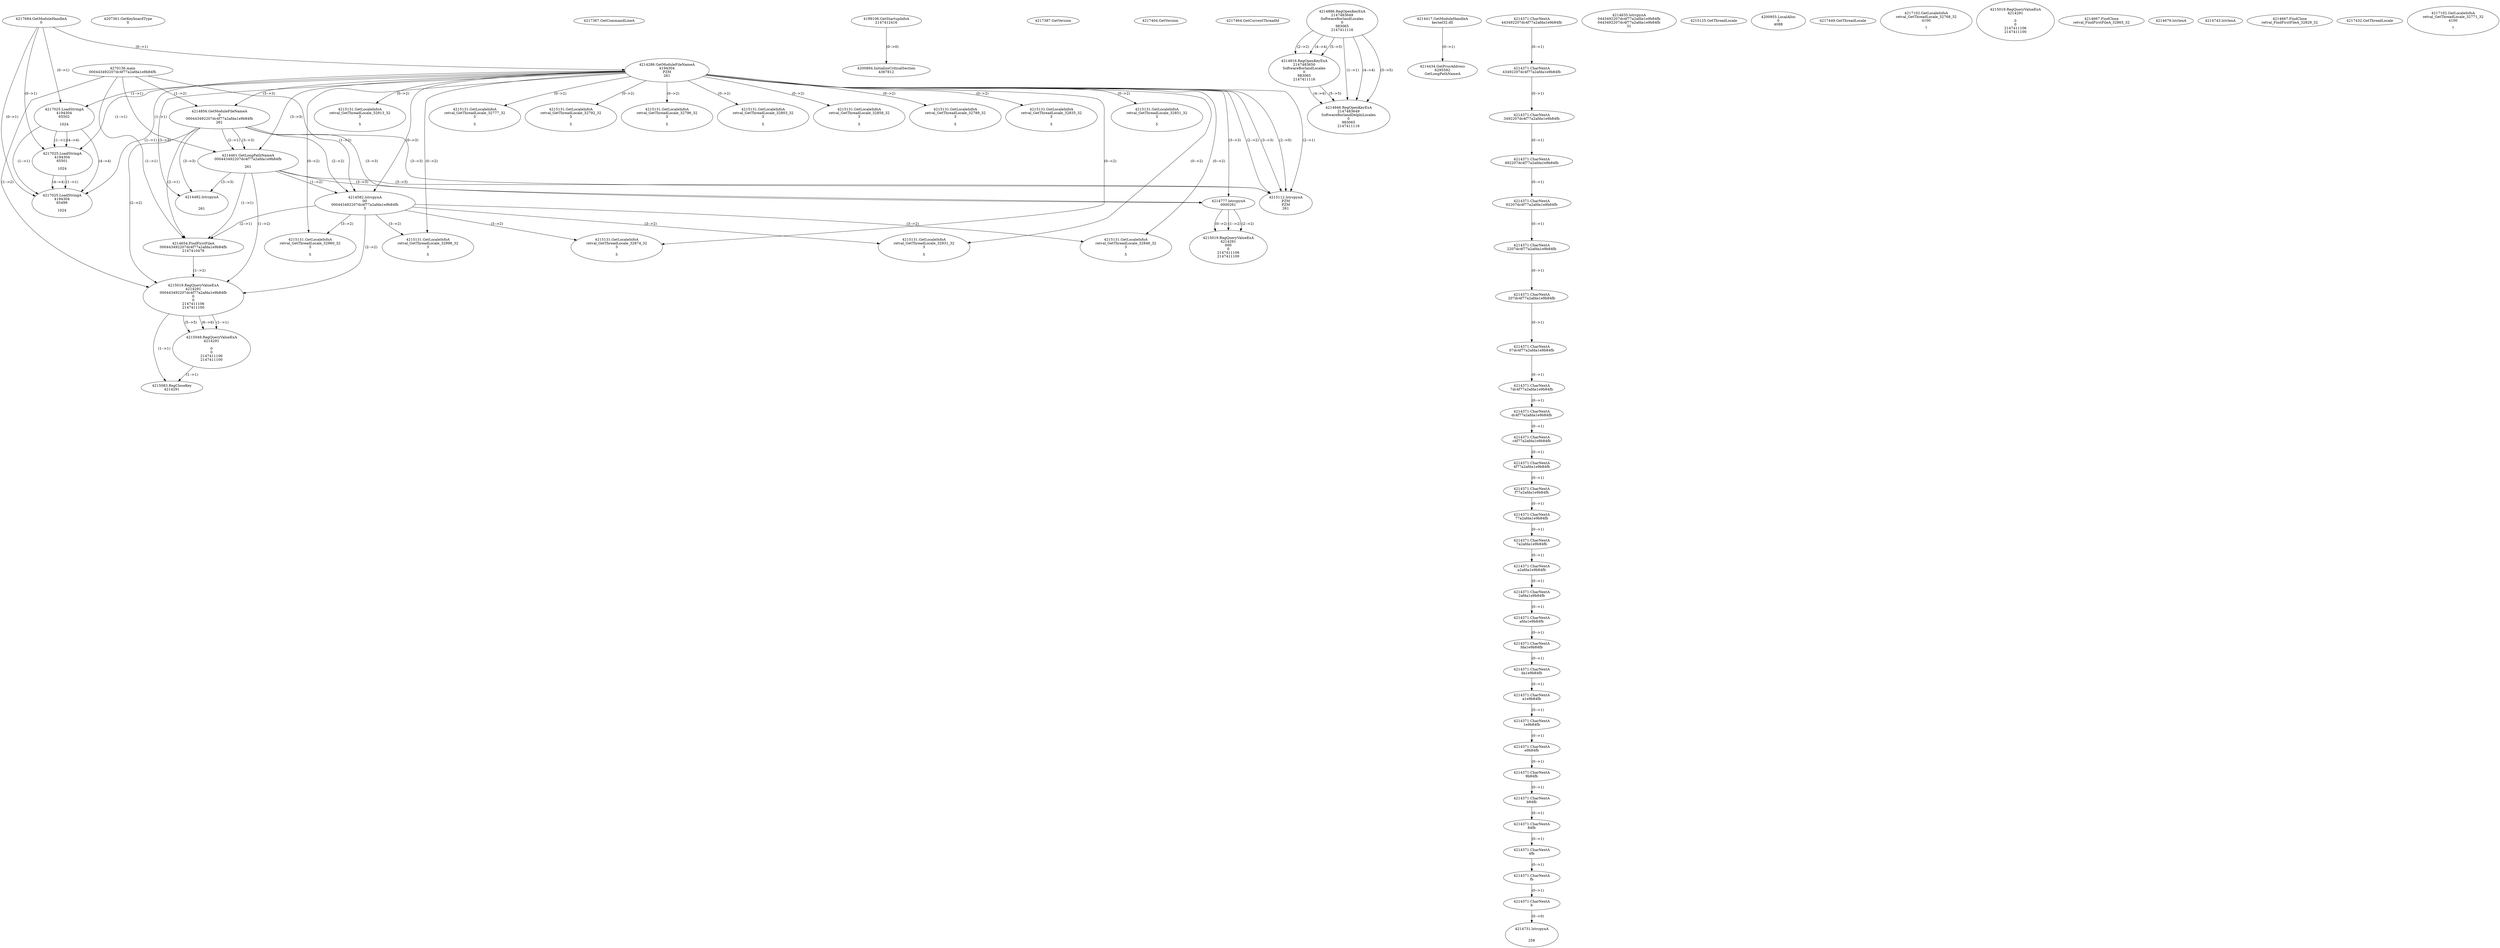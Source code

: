 // Global SCDG with merge call
digraph {
	0 [label="4270136.main
000443492207dc4f77a2afda1e9b84fb"]
	1 [label="4217684.GetModuleHandleA
0"]
	2 [label="4207361.GetKeyboardType
0"]
	3 [label="4217367.GetCommandLineA
"]
	4 [label="4199106.GetStartupInfoA
2147412416"]
	5 [label="4217387.GetVersion
"]
	6 [label="4217404.GetVersion
"]
	7 [label="4217464.GetCurrentThreadId
"]
	8 [label="4214286.GetModuleFileNameA
4194304
PZM
261"]
	1 -> 8 [label="(0-->1)"]
	9 [label="4214856.GetModuleFileNameA
0
000443492207dc4f77a2afda1e9b84fb
261"]
	0 -> 9 [label="(1-->2)"]
	8 -> 9 [label="(3-->3)"]
	10 [label="4214886.RegOpenKeyExA
2147483649
Software\Borland\Locales
0
983065
2147411116"]
	11 [label="4214417.GetModuleHandleA
kernel32.dll"]
	12 [label="4214434.GetProcAddress
6295592
GetLongPathNameA"]
	11 -> 12 [label="(0-->1)"]
	13 [label="4214461.GetLongPathNameA
000443492207dc4f77a2afda1e9b84fb

261"]
	0 -> 13 [label="(1-->1)"]
	9 -> 13 [label="(2-->1)"]
	8 -> 13 [label="(3-->3)"]
	9 -> 13 [label="(3-->3)"]
	14 [label="4214582.lstrcpynA
00
000443492207dc4f77a2afda1e9b84fb
3"]
	0 -> 14 [label="(1-->2)"]
	9 -> 14 [label="(2-->2)"]
	13 -> 14 [label="(1-->2)"]
	8 -> 14 [label="(0-->3)"]
	15 [label="4214371.CharNextA
443492207dc4f77a2afda1e9b84fb"]
	16 [label="4214371.CharNextA
43492207dc4f77a2afda1e9b84fb"]
	15 -> 16 [label="(0-->1)"]
	17 [label="4214371.CharNextA
3492207dc4f77a2afda1e9b84fb"]
	16 -> 17 [label="(0-->1)"]
	18 [label="4214371.CharNextA
492207dc4f77a2afda1e9b84fb"]
	17 -> 18 [label="(0-->1)"]
	19 [label="4214371.CharNextA
92207dc4f77a2afda1e9b84fb"]
	18 -> 19 [label="(0-->1)"]
	20 [label="4214371.CharNextA
2207dc4f77a2afda1e9b84fb"]
	19 -> 20 [label="(0-->1)"]
	21 [label="4214371.CharNextA
207dc4f77a2afda1e9b84fb"]
	20 -> 21 [label="(0-->1)"]
	22 [label="4214371.CharNextA
07dc4f77a2afda1e9b84fb"]
	21 -> 22 [label="(0-->1)"]
	23 [label="4214371.CharNextA
7dc4f77a2afda1e9b84fb"]
	22 -> 23 [label="(0-->1)"]
	24 [label="4214371.CharNextA
dc4f77a2afda1e9b84fb"]
	23 -> 24 [label="(0-->1)"]
	25 [label="4214371.CharNextA
c4f77a2afda1e9b84fb"]
	24 -> 25 [label="(0-->1)"]
	26 [label="4214371.CharNextA
4f77a2afda1e9b84fb"]
	25 -> 26 [label="(0-->1)"]
	27 [label="4214371.CharNextA
f77a2afda1e9b84fb"]
	26 -> 27 [label="(0-->1)"]
	28 [label="4214371.CharNextA
77a2afda1e9b84fb"]
	27 -> 28 [label="(0-->1)"]
	29 [label="4214371.CharNextA
7a2afda1e9b84fb"]
	28 -> 29 [label="(0-->1)"]
	30 [label="4214371.CharNextA
a2afda1e9b84fb"]
	29 -> 30 [label="(0-->1)"]
	31 [label="4214371.CharNextA
2afda1e9b84fb"]
	30 -> 31 [label="(0-->1)"]
	32 [label="4214371.CharNextA
afda1e9b84fb"]
	31 -> 32 [label="(0-->1)"]
	33 [label="4214371.CharNextA
fda1e9b84fb"]
	32 -> 33 [label="(0-->1)"]
	34 [label="4214371.CharNextA
da1e9b84fb"]
	33 -> 34 [label="(0-->1)"]
	35 [label="4214371.CharNextA
a1e9b84fb"]
	34 -> 35 [label="(0-->1)"]
	36 [label="4214371.CharNextA
1e9b84fb"]
	35 -> 36 [label="(0-->1)"]
	37 [label="4214371.CharNextA
e9b84fb"]
	36 -> 37 [label="(0-->1)"]
	38 [label="4214371.CharNextA
9b84fb"]
	37 -> 38 [label="(0-->1)"]
	39 [label="4214371.CharNextA
b84fb"]
	38 -> 39 [label="(0-->1)"]
	40 [label="4214371.CharNextA
84fb"]
	39 -> 40 [label="(0-->1)"]
	41 [label="4214371.CharNextA
4fb"]
	40 -> 41 [label="(0-->1)"]
	42 [label="4214371.CharNextA
fb"]
	41 -> 42 [label="(0-->1)"]
	43 [label="4214371.CharNextA
b"]
	42 -> 43 [label="(0-->1)"]
	44 [label="4214635.lstrcpynA
0443492207dc4f77a2afda1e9b84fb
0443492207dc4f77a2afda1e9b84fb
31"]
	45 [label="4214654.FindFirstFileA
000443492207dc4f77a2afda1e9b84fb
2147410478"]
	0 -> 45 [label="(1-->1)"]
	9 -> 45 [label="(2-->1)"]
	13 -> 45 [label="(1-->1)"]
	14 -> 45 [label="(2-->1)"]
	46 [label="4215019.RegQueryValueExA
4214291
000443492207dc4f77a2afda1e9b84fb
0
0
2147411106
2147411100"]
	0 -> 46 [label="(1-->2)"]
	9 -> 46 [label="(2-->2)"]
	13 -> 46 [label="(1-->2)"]
	14 -> 46 [label="(2-->2)"]
	45 -> 46 [label="(1-->2)"]
	47 [label="4215049.RegQueryValueExA
4214291

0
0
2147411106
2147411100"]
	46 -> 47 [label="(1-->1)"]
	46 -> 47 [label="(5-->5)"]
	46 -> 47 [label="(6-->6)"]
	48 [label="4215083.RegCloseKey
4214291"]
	46 -> 48 [label="(1-->1)"]
	47 -> 48 [label="(1-->1)"]
	49 [label="4215112.lstrcpynA
PZM
PZM
261"]
	8 -> 49 [label="(2-->1)"]
	8 -> 49 [label="(2-->2)"]
	8 -> 49 [label="(3-->3)"]
	9 -> 49 [label="(3-->3)"]
	13 -> 49 [label="(3-->3)"]
	8 -> 49 [label="(2-->0)"]
	50 [label="4215125.GetThreadLocale
"]
	51 [label="4215131.GetLocaleInfoA
retval_GetThreadLocale_32846_32
3

5"]
	8 -> 51 [label="(0-->2)"]
	14 -> 51 [label="(3-->2)"]
	52 [label="4217025.LoadStringA
4194304
65502

1024"]
	1 -> 52 [label="(0-->1)"]
	8 -> 52 [label="(1-->1)"]
	53 [label="4217025.LoadStringA
4194304
65501

1024"]
	1 -> 53 [label="(0-->1)"]
	8 -> 53 [label="(1-->1)"]
	52 -> 53 [label="(1-->1)"]
	52 -> 53 [label="(4-->4)"]
	54 [label="4217025.LoadStringA
4194304
65499

1024"]
	1 -> 54 [label="(0-->1)"]
	8 -> 54 [label="(1-->1)"]
	52 -> 54 [label="(1-->1)"]
	53 -> 54 [label="(1-->1)"]
	52 -> 54 [label="(4-->4)"]
	53 -> 54 [label="(4-->4)"]
	55 [label="4200894.InitializeCriticalSection
4367812"]
	4 -> 55 [label="(0-->0)"]
	56 [label="4200955.LocalAlloc
0
4088"]
	57 [label="4217449.GetThreadLocale
"]
	58 [label="4217102.GetLocaleInfoA
retval_GetThreadLocale_32768_32
4100

7"]
	59 [label="4214916.RegOpenKeyExA
2147483650
Software\Borland\Locales
0
983065
2147411116"]
	10 -> 59 [label="(2-->2)"]
	10 -> 59 [label="(4-->4)"]
	10 -> 59 [label="(5-->5)"]
	60 [label="4214482.lstrcpynA


261"]
	8 -> 60 [label="(3-->3)"]
	9 -> 60 [label="(3-->3)"]
	13 -> 60 [label="(3-->3)"]
	61 [label="4215019.RegQueryValueExA
4214291

0
0
2147411106
2147411100"]
	62 [label="4215131.GetLocaleInfoA
retval_GetThreadLocale_32913_32
3

5"]
	8 -> 62 [label="(0-->2)"]
	63 [label="4214667.FindClose
retval_FindFirstFileA_32865_32"]
	64 [label="4214679.lstrlenA
"]
	65 [label="4214731.lstrcpynA


258"]
	43 -> 65 [label="(0-->0)"]
	66 [label="4214743.lstrlenA
"]
	67 [label="4214777.lstrcpynA
00\
00\
261"]
	8 -> 67 [label="(3-->3)"]
	9 -> 67 [label="(3-->3)"]
	13 -> 67 [label="(3-->3)"]
	68 [label="4215019.RegQueryValueExA
4214291
00\
0
0
2147411106
2147411100"]
	67 -> 68 [label="(1-->2)"]
	67 -> 68 [label="(2-->2)"]
	67 -> 68 [label="(0-->2)"]
	69 [label="4215131.GetLocaleInfoA
retval_GetThreadLocale_32960_32
3

5"]
	8 -> 69 [label="(0-->2)"]
	14 -> 69 [label="(3-->2)"]
	70 [label="4215131.GetLocaleInfoA
retval_GetThreadLocale_32996_32
3

5"]
	8 -> 70 [label="(0-->2)"]
	14 -> 70 [label="(3-->2)"]
	71 [label="4214946.RegOpenKeyExA
2147483649
Software\Borland\Delphi\Locales
0
983065
2147411116"]
	10 -> 71 [label="(1-->1)"]
	10 -> 71 [label="(4-->4)"]
	59 -> 71 [label="(4-->4)"]
	10 -> 71 [label="(5-->5)"]
	59 -> 71 [label="(5-->5)"]
	72 [label="4215131.GetLocaleInfoA
retval_GetThreadLocale_32777_32
3

5"]
	8 -> 72 [label="(0-->2)"]
	73 [label="4215131.GetLocaleInfoA
retval_GetThreadLocale_32792_32
3

5"]
	8 -> 73 [label="(0-->2)"]
	74 [label="4215131.GetLocaleInfoA
retval_GetThreadLocale_32796_32
3

5"]
	8 -> 74 [label="(0-->2)"]
	75 [label="4215131.GetLocaleInfoA
retval_GetThreadLocale_32803_32
3

5"]
	8 -> 75 [label="(0-->2)"]
	76 [label="4215131.GetLocaleInfoA
retval_GetThreadLocale_32858_32
3

5"]
	8 -> 76 [label="(0-->2)"]
	77 [label="4215131.GetLocaleInfoA
retval_GetThreadLocale_32789_32
3

5"]
	8 -> 77 [label="(0-->2)"]
	78 [label="4215131.GetLocaleInfoA
retval_GetThreadLocale_32835_32
3

5"]
	8 -> 78 [label="(0-->2)"]
	79 [label="4214667.FindClose
retval_FindFirstFileA_32829_32"]
	80 [label="4215131.GetLocaleInfoA
retval_GetThreadLocale_32874_32
3

5"]
	8 -> 80 [label="(0-->2)"]
	14 -> 80 [label="(3-->2)"]
	81 [label="4215131.GetLocaleInfoA
retval_GetThreadLocale_32931_32
3

5"]
	8 -> 81 [label="(0-->2)"]
	14 -> 81 [label="(3-->2)"]
	82 [label="4217432.GetThreadLocale
"]
	83 [label="4217102.GetLocaleInfoA
retval_GetThreadLocale_32771_32
4100

7"]
	84 [label="4215131.GetLocaleInfoA
retval_GetThreadLocale_32851_32
3

5"]
	8 -> 84 [label="(0-->2)"]
}
